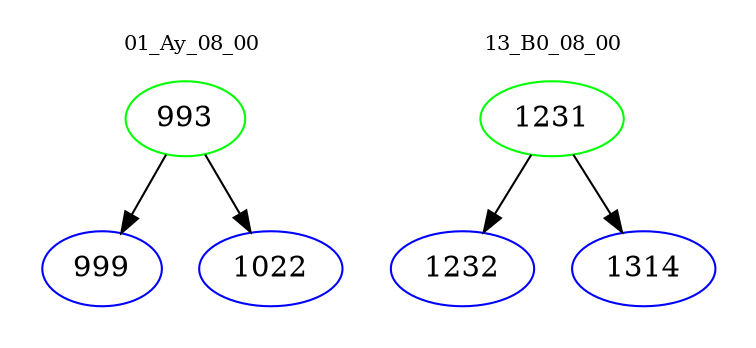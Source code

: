 digraph{
subgraph cluster_0 {
color = white
label = "01_Ay_08_00";
fontsize=10;
T0_993 [label="993", color="green"]
T0_993 -> T0_999 [color="black"]
T0_999 [label="999", color="blue"]
T0_993 -> T0_1022 [color="black"]
T0_1022 [label="1022", color="blue"]
}
subgraph cluster_1 {
color = white
label = "13_B0_08_00";
fontsize=10;
T1_1231 [label="1231", color="green"]
T1_1231 -> T1_1232 [color="black"]
T1_1232 [label="1232", color="blue"]
T1_1231 -> T1_1314 [color="black"]
T1_1314 [label="1314", color="blue"]
}
}
